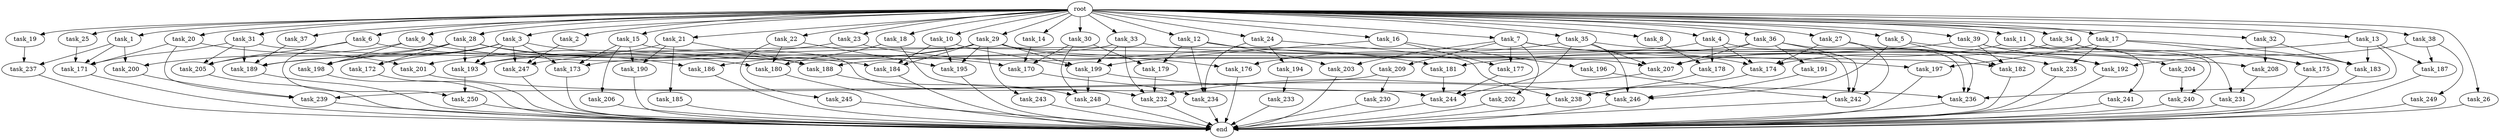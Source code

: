digraph G {
  root [size="0.000000"];
  task_1 [size="1.024000"];
  task_2 [size="1.024000"];
  task_3 [size="1.024000"];
  task_4 [size="1.024000"];
  task_5 [size="1.024000"];
  task_6 [size="1.024000"];
  task_7 [size="1.024000"];
  task_8 [size="1.024000"];
  task_9 [size="1.024000"];
  task_10 [size="1.024000"];
  task_11 [size="1.024000"];
  task_12 [size="1.024000"];
  task_13 [size="1.024000"];
  task_14 [size="1.024000"];
  task_15 [size="1.024000"];
  task_16 [size="1.024000"];
  task_17 [size="1.024000"];
  task_18 [size="1.024000"];
  task_19 [size="1.024000"];
  task_20 [size="1.024000"];
  task_21 [size="1.024000"];
  task_22 [size="1.024000"];
  task_23 [size="1.024000"];
  task_24 [size="1.024000"];
  task_25 [size="1.024000"];
  task_26 [size="1.024000"];
  task_27 [size="1.024000"];
  task_28 [size="1.024000"];
  task_29 [size="1.024000"];
  task_30 [size="1.024000"];
  task_31 [size="1.024000"];
  task_32 [size="1.024000"];
  task_33 [size="1.024000"];
  task_34 [size="1.024000"];
  task_35 [size="1.024000"];
  task_36 [size="1.024000"];
  task_37 [size="1.024000"];
  task_38 [size="1.024000"];
  task_39 [size="1.024000"];
  task_170 [size="1752346656.768000"];
  task_171 [size="704374636.544000"];
  task_172 [size="1005022347.264000"];
  task_173 [size="1314259992.576000"];
  task_174 [size="1563368095.744000"];
  task_175 [size="730144440.320000"];
  task_176 [size="635655159.808000"];
  task_177 [size="627065225.216000"];
  task_178 [size="1099511627.776000"];
  task_179 [size="68719476.736000"];
  task_180 [size="558345748.480000"];
  task_181 [size="386547056.640000"];
  task_182 [size="506806140.928000"];
  task_183 [size="1941325217.792000"];
  task_184 [size="1331439861.760000"];
  task_185 [size="137438953.472000"];
  task_186 [size="910533066.752000"];
  task_187 [size="523986010.112000"];
  task_188 [size="584115552.256000"];
  task_189 [size="1382979469.312000"];
  task_190 [size="833223655.424000"];
  task_191 [size="309237645.312000"];
  task_192 [size="506806140.928000"];
  task_193 [size="1219770712.064000"];
  task_194 [size="77309411.328000"];
  task_195 [size="670014898.176000"];
  task_196 [size="549755813.888000"];
  task_197 [size="773094113.280000"];
  task_198 [size="1864015806.464000"];
  task_199 [size="1262720385.024000"];
  task_200 [size="833223655.424000"];
  task_201 [size="429496729.600000"];
  task_202 [size="77309411.328000"];
  task_203 [size="111669149.696000"];
  task_204 [size="77309411.328000"];
  task_205 [size="1211180777.472000"];
  task_206 [size="695784701.952000"];
  task_207 [size="979252543.488000"];
  task_208 [size="893353197.568000"];
  task_209 [size="77309411.328000"];
  task_230 [size="549755813.888000"];
  task_231 [size="154618822.656000"];
  task_232 [size="1666447310.848000"];
  task_233 [size="549755813.888000"];
  task_234 [size="420906795.008000"];
  task_235 [size="1116691496.960000"];
  task_236 [size="1898375544.832000"];
  task_237 [size="446676598.784000"];
  task_238 [size="249108103.168000"];
  task_239 [size="1460288880.640000"];
  task_240 [size="584115552.256000"];
  task_241 [size="77309411.328000"];
  task_242 [size="1752346656.768000"];
  task_243 [size="214748364.800000"];
  task_244 [size="1065151889.408000"];
  task_245 [size="34359738.368000"];
  task_246 [size="979252543.488000"];
  task_247 [size="936302870.528000"];
  task_248 [size="876173328.384000"];
  task_249 [size="214748364.800000"];
  task_250 [size="996432412.672000"];
  end [size="0.000000"];

  root -> task_1 [size="1.000000"];
  root -> task_2 [size="1.000000"];
  root -> task_3 [size="1.000000"];
  root -> task_4 [size="1.000000"];
  root -> task_5 [size="1.000000"];
  root -> task_6 [size="1.000000"];
  root -> task_7 [size="1.000000"];
  root -> task_8 [size="1.000000"];
  root -> task_9 [size="1.000000"];
  root -> task_10 [size="1.000000"];
  root -> task_11 [size="1.000000"];
  root -> task_12 [size="1.000000"];
  root -> task_13 [size="1.000000"];
  root -> task_14 [size="1.000000"];
  root -> task_15 [size="1.000000"];
  root -> task_16 [size="1.000000"];
  root -> task_17 [size="1.000000"];
  root -> task_18 [size="1.000000"];
  root -> task_19 [size="1.000000"];
  root -> task_20 [size="1.000000"];
  root -> task_21 [size="1.000000"];
  root -> task_22 [size="1.000000"];
  root -> task_23 [size="1.000000"];
  root -> task_24 [size="1.000000"];
  root -> task_25 [size="1.000000"];
  root -> task_26 [size="1.000000"];
  root -> task_27 [size="1.000000"];
  root -> task_28 [size="1.000000"];
  root -> task_29 [size="1.000000"];
  root -> task_30 [size="1.000000"];
  root -> task_31 [size="1.000000"];
  root -> task_32 [size="1.000000"];
  root -> task_33 [size="1.000000"];
  root -> task_34 [size="1.000000"];
  root -> task_35 [size="1.000000"];
  root -> task_36 [size="1.000000"];
  root -> task_37 [size="1.000000"];
  root -> task_38 [size="1.000000"];
  root -> task_39 [size="1.000000"];
  task_1 -> task_171 [size="134217728.000000"];
  task_1 -> task_200 [size="134217728.000000"];
  task_1 -> task_237 [size="134217728.000000"];
  task_2 -> task_247 [size="75497472.000000"];
  task_3 -> task_172 [size="301989888.000000"];
  task_3 -> task_173 [size="301989888.000000"];
  task_3 -> task_180 [size="301989888.000000"];
  task_3 -> task_189 [size="301989888.000000"];
  task_3 -> task_193 [size="301989888.000000"];
  task_3 -> task_198 [size="301989888.000000"];
  task_3 -> task_247 [size="301989888.000000"];
  task_4 -> task_174 [size="536870912.000000"];
  task_4 -> task_178 [size="536870912.000000"];
  task_4 -> task_242 [size="536870912.000000"];
  task_4 -> task_247 [size="536870912.000000"];
  task_5 -> task_182 [size="209715200.000000"];
  task_5 -> task_192 [size="209715200.000000"];
  task_5 -> task_246 [size="209715200.000000"];
  task_6 -> task_188 [size="134217728.000000"];
  task_6 -> task_205 [size="134217728.000000"];
  task_6 -> task_250 [size="134217728.000000"];
  task_7 -> task_174 [size="75497472.000000"];
  task_7 -> task_177 [size="75497472.000000"];
  task_7 -> task_197 [size="75497472.000000"];
  task_7 -> task_202 [size="75497472.000000"];
  task_7 -> task_203 [size="75497472.000000"];
  task_7 -> task_209 [size="75497472.000000"];
  task_8 -> task_178 [size="536870912.000000"];
  task_9 -> task_170 [size="838860800.000000"];
  task_9 -> task_198 [size="838860800.000000"];
  task_9 -> task_205 [size="838860800.000000"];
  task_10 -> task_184 [size="411041792.000000"];
  task_10 -> task_195 [size="411041792.000000"];
  task_10 -> task_199 [size="411041792.000000"];
  task_11 -> task_175 [size="33554432.000000"];
  task_11 -> task_207 [size="33554432.000000"];
  task_11 -> task_240 [size="33554432.000000"];
  task_12 -> task_179 [size="33554432.000000"];
  task_12 -> task_203 [size="33554432.000000"];
  task_12 -> task_208 [size="33554432.000000"];
  task_12 -> task_234 [size="33554432.000000"];
  task_13 -> task_173 [size="301989888.000000"];
  task_13 -> task_183 [size="301989888.000000"];
  task_13 -> task_187 [size="301989888.000000"];
  task_13 -> task_236 [size="301989888.000000"];
  task_14 -> task_170 [size="838860800.000000"];
  task_15 -> task_173 [size="679477248.000000"];
  task_15 -> task_190 [size="679477248.000000"];
  task_15 -> task_206 [size="679477248.000000"];
  task_15 -> task_232 [size="679477248.000000"];
  task_16 -> task_177 [size="536870912.000000"];
  task_16 -> task_196 [size="536870912.000000"];
  task_16 -> task_199 [size="536870912.000000"];
  task_17 -> task_175 [size="679477248.000000"];
  task_17 -> task_183 [size="679477248.000000"];
  task_17 -> task_197 [size="679477248.000000"];
  task_17 -> task_235 [size="679477248.000000"];
  task_18 -> task_180 [size="209715200.000000"];
  task_18 -> task_244 [size="209715200.000000"];
  task_19 -> task_237 [size="301989888.000000"];
  task_20 -> task_171 [size="209715200.000000"];
  task_20 -> task_201 [size="209715200.000000"];
  task_20 -> task_239 [size="209715200.000000"];
  task_21 -> task_185 [size="134217728.000000"];
  task_21 -> task_188 [size="134217728.000000"];
  task_21 -> task_190 [size="134217728.000000"];
  task_21 -> task_193 [size="134217728.000000"];
  task_22 -> task_180 [size="33554432.000000"];
  task_22 -> task_195 [size="33554432.000000"];
  task_22 -> task_245 [size="33554432.000000"];
  task_23 -> task_181 [size="301989888.000000"];
  task_23 -> task_189 [size="301989888.000000"];
  task_24 -> task_194 [size="75497472.000000"];
  task_24 -> task_234 [size="75497472.000000"];
  task_24 -> task_238 [size="75497472.000000"];
  task_25 -> task_171 [size="134217728.000000"];
  task_26 -> end [size="1.000000"];
  task_27 -> task_174 [size="838860800.000000"];
  task_27 -> task_236 [size="838860800.000000"];
  task_27 -> task_242 [size="838860800.000000"];
  task_28 -> task_172 [size="679477248.000000"];
  task_28 -> task_184 [size="679477248.000000"];
  task_28 -> task_186 [size="679477248.000000"];
  task_28 -> task_193 [size="679477248.000000"];
  task_28 -> task_198 [size="679477248.000000"];
  task_28 -> task_200 [size="679477248.000000"];
  task_29 -> task_176 [size="209715200.000000"];
  task_29 -> task_184 [size="209715200.000000"];
  task_29 -> task_186 [size="209715200.000000"];
  task_29 -> task_195 [size="209715200.000000"];
  task_29 -> task_199 [size="209715200.000000"];
  task_29 -> task_201 [size="209715200.000000"];
  task_29 -> task_207 [size="209715200.000000"];
  task_29 -> task_243 [size="209715200.000000"];
  task_30 -> task_170 [size="33554432.000000"];
  task_30 -> task_179 [size="33554432.000000"];
  task_30 -> task_248 [size="33554432.000000"];
  task_31 -> task_171 [size="209715200.000000"];
  task_31 -> task_182 [size="209715200.000000"];
  task_31 -> task_189 [size="209715200.000000"];
  task_31 -> task_205 [size="209715200.000000"];
  task_32 -> task_183 [size="838860800.000000"];
  task_32 -> task_208 [size="838860800.000000"];
  task_33 -> task_192 [size="75497472.000000"];
  task_33 -> task_193 [size="75497472.000000"];
  task_33 -> task_199 [size="75497472.000000"];
  task_33 -> task_232 [size="75497472.000000"];
  task_34 -> task_174 [size="75497472.000000"];
  task_34 -> task_183 [size="75497472.000000"];
  task_34 -> task_231 [size="75497472.000000"];
  task_35 -> task_176 [size="411041792.000000"];
  task_35 -> task_207 [size="411041792.000000"];
  task_35 -> task_235 [size="411041792.000000"];
  task_35 -> task_244 [size="411041792.000000"];
  task_35 -> task_246 [size="411041792.000000"];
  task_36 -> task_188 [size="301989888.000000"];
  task_36 -> task_191 [size="301989888.000000"];
  task_36 -> task_207 [size="301989888.000000"];
  task_36 -> task_236 [size="301989888.000000"];
  task_36 -> task_242 [size="301989888.000000"];
  task_37 -> task_189 [size="536870912.000000"];
  task_38 -> task_187 [size="209715200.000000"];
  task_38 -> task_192 [size="209715200.000000"];
  task_38 -> task_249 [size="209715200.000000"];
  task_39 -> task_181 [size="75497472.000000"];
  task_39 -> task_182 [size="75497472.000000"];
  task_39 -> task_204 [size="75497472.000000"];
  task_39 -> task_241 [size="75497472.000000"];
  task_170 -> task_234 [size="301989888.000000"];
  task_171 -> end [size="1.000000"];
  task_172 -> end [size="1.000000"];
  task_173 -> end [size="1.000000"];
  task_174 -> task_238 [size="134217728.000000"];
  task_175 -> end [size="1.000000"];
  task_176 -> end [size="1.000000"];
  task_177 -> task_244 [size="209715200.000000"];
  task_178 -> task_238 [size="33554432.000000"];
  task_179 -> task_232 [size="33554432.000000"];
  task_180 -> end [size="1.000000"];
  task_181 -> task_244 [size="209715200.000000"];
  task_182 -> end [size="1.000000"];
  task_183 -> end [size="1.000000"];
  task_184 -> end [size="1.000000"];
  task_185 -> end [size="1.000000"];
  task_186 -> end [size="1.000000"];
  task_187 -> end [size="1.000000"];
  task_188 -> task_248 [size="411041792.000000"];
  task_189 -> end [size="1.000000"];
  task_190 -> end [size="1.000000"];
  task_191 -> task_246 [size="301989888.000000"];
  task_192 -> end [size="1.000000"];
  task_193 -> task_250 [size="838860800.000000"];
  task_194 -> task_233 [size="536870912.000000"];
  task_195 -> end [size="1.000000"];
  task_196 -> task_242 [size="33554432.000000"];
  task_197 -> end [size="1.000000"];
  task_198 -> end [size="1.000000"];
  task_199 -> task_236 [size="411041792.000000"];
  task_199 -> task_248 [size="411041792.000000"];
  task_200 -> task_239 [size="679477248.000000"];
  task_201 -> task_246 [size="33554432.000000"];
  task_202 -> end [size="1.000000"];
  task_203 -> end [size="1.000000"];
  task_204 -> task_240 [size="536870912.000000"];
  task_205 -> end [size="1.000000"];
  task_206 -> end [size="1.000000"];
  task_207 -> task_232 [size="838860800.000000"];
  task_208 -> task_231 [size="75497472.000000"];
  task_209 -> task_230 [size="536870912.000000"];
  task_209 -> task_239 [size="536870912.000000"];
  task_230 -> end [size="1.000000"];
  task_231 -> end [size="1.000000"];
  task_232 -> end [size="1.000000"];
  task_233 -> end [size="1.000000"];
  task_234 -> end [size="1.000000"];
  task_235 -> end [size="1.000000"];
  task_236 -> end [size="1.000000"];
  task_237 -> end [size="1.000000"];
  task_238 -> end [size="1.000000"];
  task_239 -> end [size="1.000000"];
  task_240 -> end [size="1.000000"];
  task_241 -> end [size="1.000000"];
  task_242 -> end [size="1.000000"];
  task_243 -> end [size="1.000000"];
  task_244 -> end [size="1.000000"];
  task_245 -> end [size="1.000000"];
  task_246 -> end [size="1.000000"];
  task_247 -> end [size="1.000000"];
  task_248 -> end [size="1.000000"];
  task_249 -> end [size="1.000000"];
  task_250 -> end [size="1.000000"];
}
